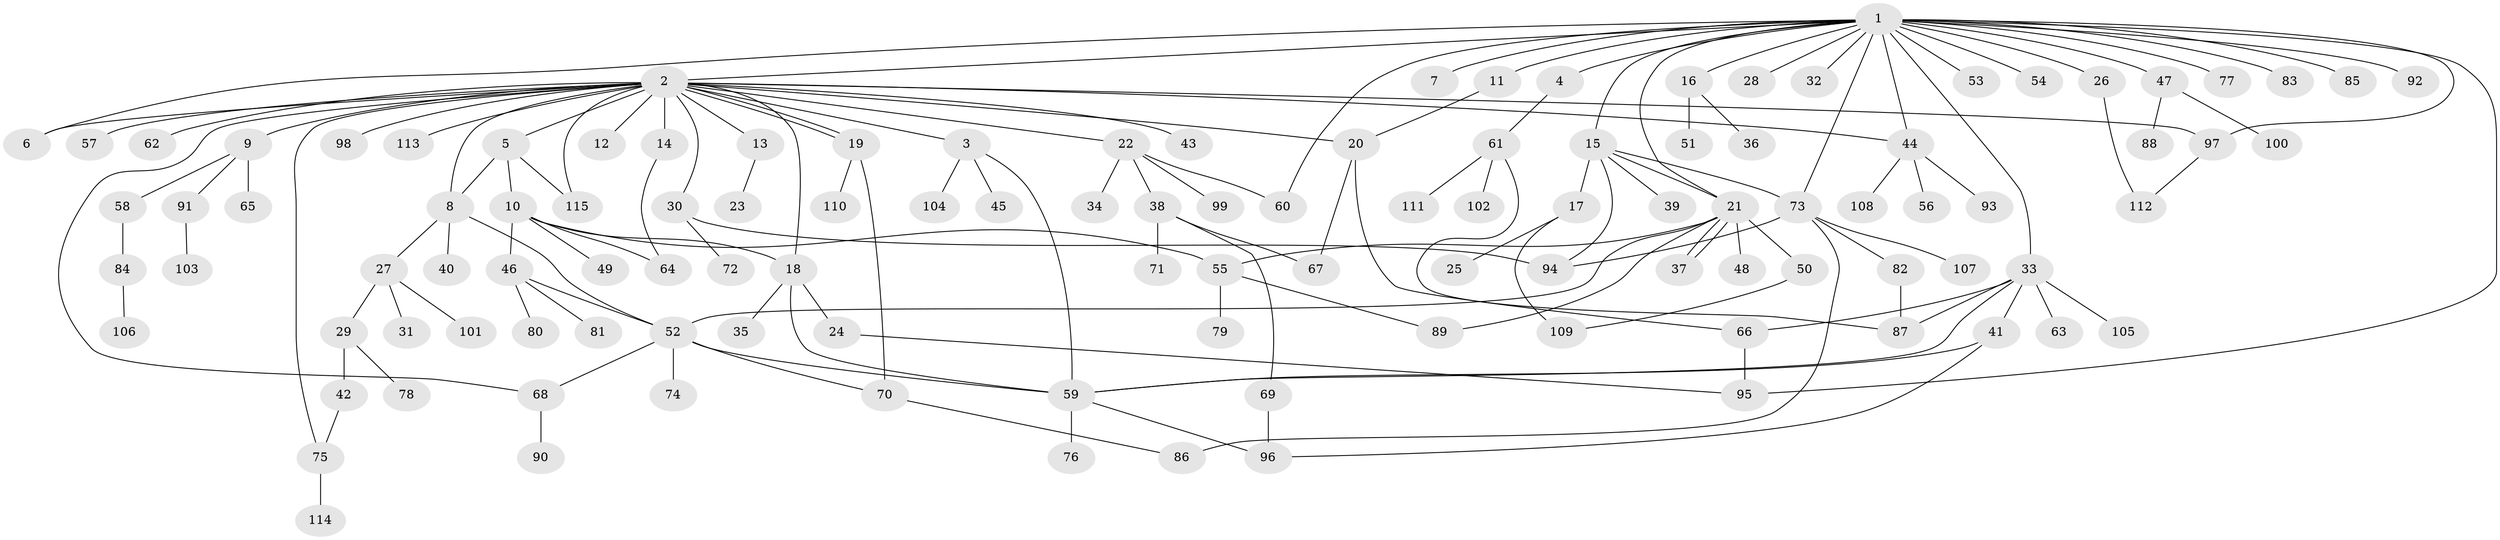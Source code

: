 // Generated by graph-tools (version 1.1) at 2025/35/03/09/25 02:35:16]
// undirected, 115 vertices, 151 edges
graph export_dot {
graph [start="1"]
  node [color=gray90,style=filled];
  1;
  2;
  3;
  4;
  5;
  6;
  7;
  8;
  9;
  10;
  11;
  12;
  13;
  14;
  15;
  16;
  17;
  18;
  19;
  20;
  21;
  22;
  23;
  24;
  25;
  26;
  27;
  28;
  29;
  30;
  31;
  32;
  33;
  34;
  35;
  36;
  37;
  38;
  39;
  40;
  41;
  42;
  43;
  44;
  45;
  46;
  47;
  48;
  49;
  50;
  51;
  52;
  53;
  54;
  55;
  56;
  57;
  58;
  59;
  60;
  61;
  62;
  63;
  64;
  65;
  66;
  67;
  68;
  69;
  70;
  71;
  72;
  73;
  74;
  75;
  76;
  77;
  78;
  79;
  80;
  81;
  82;
  83;
  84;
  85;
  86;
  87;
  88;
  89;
  90;
  91;
  92;
  93;
  94;
  95;
  96;
  97;
  98;
  99;
  100;
  101;
  102;
  103;
  104;
  105;
  106;
  107;
  108;
  109;
  110;
  111;
  112;
  113;
  114;
  115;
  1 -- 2;
  1 -- 4;
  1 -- 6;
  1 -- 7;
  1 -- 11;
  1 -- 15;
  1 -- 16;
  1 -- 21;
  1 -- 26;
  1 -- 28;
  1 -- 32;
  1 -- 33;
  1 -- 44;
  1 -- 47;
  1 -- 53;
  1 -- 54;
  1 -- 60;
  1 -- 73;
  1 -- 77;
  1 -- 83;
  1 -- 85;
  1 -- 92;
  1 -- 95;
  1 -- 97;
  2 -- 3;
  2 -- 5;
  2 -- 6;
  2 -- 8;
  2 -- 9;
  2 -- 12;
  2 -- 13;
  2 -- 14;
  2 -- 18;
  2 -- 19;
  2 -- 19;
  2 -- 20;
  2 -- 22;
  2 -- 30;
  2 -- 43;
  2 -- 44;
  2 -- 57;
  2 -- 62;
  2 -- 68;
  2 -- 75;
  2 -- 97;
  2 -- 98;
  2 -- 113;
  2 -- 115;
  3 -- 45;
  3 -- 59;
  3 -- 104;
  4 -- 61;
  5 -- 8;
  5 -- 10;
  5 -- 115;
  8 -- 27;
  8 -- 40;
  8 -- 52;
  9 -- 58;
  9 -- 65;
  9 -- 91;
  10 -- 18;
  10 -- 46;
  10 -- 49;
  10 -- 55;
  10 -- 64;
  11 -- 20;
  13 -- 23;
  14 -- 64;
  15 -- 17;
  15 -- 21;
  15 -- 39;
  15 -- 73;
  15 -- 94;
  16 -- 36;
  16 -- 51;
  17 -- 25;
  17 -- 109;
  18 -- 24;
  18 -- 35;
  18 -- 59;
  19 -- 70;
  19 -- 110;
  20 -- 66;
  20 -- 67;
  21 -- 37;
  21 -- 37;
  21 -- 48;
  21 -- 50;
  21 -- 52;
  21 -- 55;
  21 -- 89;
  22 -- 34;
  22 -- 38;
  22 -- 60;
  22 -- 99;
  24 -- 95;
  26 -- 112;
  27 -- 29;
  27 -- 31;
  27 -- 101;
  29 -- 42;
  29 -- 78;
  30 -- 72;
  30 -- 94;
  33 -- 41;
  33 -- 59;
  33 -- 63;
  33 -- 66;
  33 -- 87;
  33 -- 105;
  38 -- 67;
  38 -- 69;
  38 -- 71;
  41 -- 59;
  41 -- 96;
  42 -- 75;
  44 -- 56;
  44 -- 93;
  44 -- 108;
  46 -- 52;
  46 -- 80;
  46 -- 81;
  47 -- 88;
  47 -- 100;
  50 -- 109;
  52 -- 59;
  52 -- 68;
  52 -- 70;
  52 -- 74;
  55 -- 79;
  55 -- 89;
  58 -- 84;
  59 -- 76;
  59 -- 96;
  61 -- 87;
  61 -- 102;
  61 -- 111;
  66 -- 95;
  68 -- 90;
  69 -- 96;
  70 -- 86;
  73 -- 82;
  73 -- 86;
  73 -- 94;
  73 -- 107;
  75 -- 114;
  82 -- 87;
  84 -- 106;
  91 -- 103;
  97 -- 112;
}
